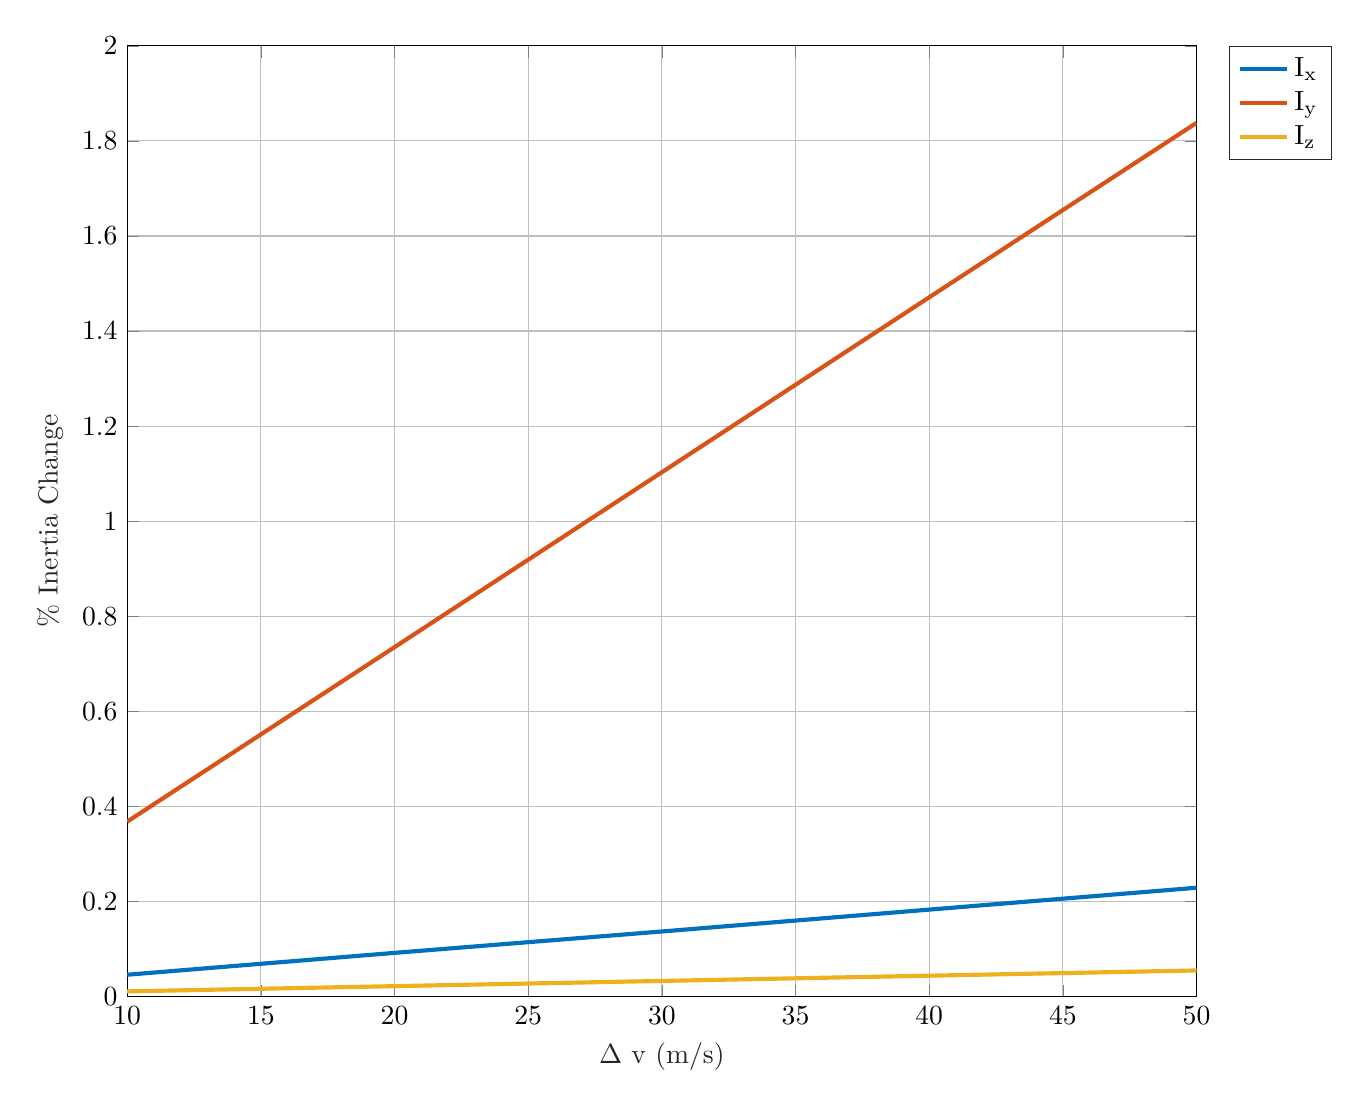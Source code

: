 % This file was created by matlab2tikz.
%
%The latest updates can be retrieved from
%  http://www.mathworks.com/matlabcentral/fileexchange/22022-matlab2tikz-matlab2tikz
%where you can also make suggestions and rate matlab2tikz.
%
\definecolor{mycolor1}{rgb}{0.0,0.447,0.741}%
\definecolor{mycolor2}{rgb}{0.85,0.325,0.098}%
\definecolor{mycolor3}{rgb}{0.929,0.694,0.125}%
%
\begin{tikzpicture}

\begin{axis}[%
width=5.347in,
height=4.754in,
at={(0.897in,0.642in)},
scale only axis,
xmin=10,
xmax=50,
xlabel style={font=\color{white!15!black}},
xlabel={$\Delta\text{ v (m/s)}$},
ymin=0,
ymax=2,
ylabel style={font=\color{white!15!black}},
ylabel={\% Inertia Change},
axis background/.style={fill=white},
xmajorgrids,
ymajorgrids,
legend style={at={(1.03,1)}, anchor=north west, legend cell align=left, align=left, draw=white!15!black}
]
\addplot [color=mycolor1, line width=1.5pt]
  table[row sep=crcr]{%
10	0.046\\
20	0.092\\
30	0.137\\
40	0.183\\
50	0.229\\
};
\addlegendentry{$\text{I}_\text{x}$}

\addplot [color=mycolor2, line width=1.5pt]
  table[row sep=crcr]{%
10	0.368\\
20	0.735\\
30	1.103\\
40	1.471\\
50	1.838\\
};
\addlegendentry{$\text{I}_\text{y}$}

\addplot [color=mycolor3, line width=1.5pt]
  table[row sep=crcr]{%
10	0.011\\
20	0.022\\
30	0.033\\
40	0.044\\
50	0.055\\
};
\addlegendentry{$\text{I}_\text{z}$}

\end{axis}
\end{tikzpicture}%